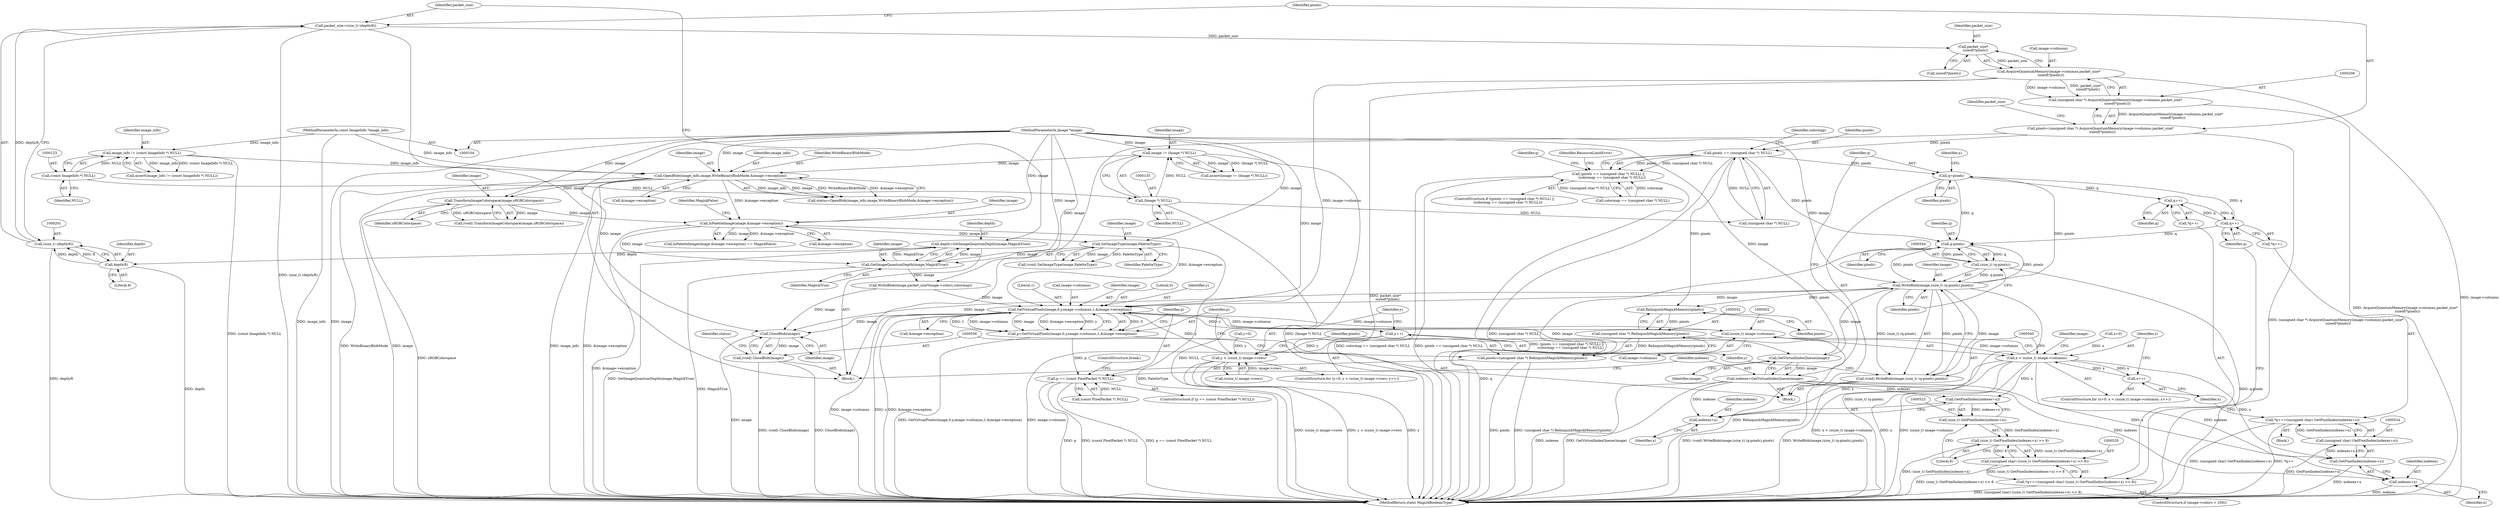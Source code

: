 digraph "0_ImageMagick_6233ef75bb973745ab1092b59aea8fe316f09074@API" {
"1000213" [label="(Call,packet_size*\n    sizeof(*pixels))"];
"1000198" [label="(Call,packet_size=(size_t) (depth/8))"];
"1000200" [label="(Call,(size_t) (depth/8))"];
"1000202" [label="(Call,depth/8)"];
"1000193" [label="(Call,depth=GetImageQuantumDepth(image,MagickTrue))"];
"1000195" [label="(Call,GetImageQuantumDepth(image,MagickTrue))"];
"1000181" [label="(Call,IsPaletteImage(image,&image->exception))"];
"1000176" [label="(Call,TransformImageColorspace(image,sRGBColorspace))"];
"1000160" [label="(Call,OpenBlob(image_info,image,WriteBinaryBlobMode,&image->exception))"];
"1000120" [label="(Call,image_info != (const ImageInfo *) NULL)"];
"1000105" [label="(MethodParameterIn,const ImageInfo *image_info)"];
"1000122" [label="(Call,(const ImageInfo *) NULL)"];
"1000132" [label="(Call,image != (Image *) NULL)"];
"1000106" [label="(MethodParameterIn,Image *image)"];
"1000134" [label="(Call,(Image *) NULL)"];
"1000190" [label="(Call,SetImageType(image,PaletteType))"];
"1000209" [label="(Call,AcquireQuantumMemory(image->columns,packet_size*\n    sizeof(*pixels)))"];
"1000207" [label="(Call,(unsigned char *) AcquireQuantumMemory(image->columns,packet_size*\n    sizeof(*pixels)))"];
"1000205" [label="(Call,pixels=(unsigned char *) AcquireQuantumMemory(image->columns,packet_size*\n    sizeof(*pixels)))"];
"1000245" [label="(Call,pixels == (unsigned char *) NULL)"];
"1000244" [label="(Call,(pixels == (unsigned char *) NULL) ||\n       (colormap == (unsigned char *) NULL))"];
"1000492" [label="(Call,q=pixels)"];
"1000517" [label="(Call,q++)"];
"1000531" [label="(Call,q++)"];
"1000545" [label="(Call,q-pixels)"];
"1000543" [label="(Call,(size_t) (q-pixels))"];
"1000541" [label="(Call,WriteBlob(image,(size_t) (q-pixels),pixels))"];
"1000469" [label="(Call,GetVirtualPixels(image,0,y,image->columns,1,&image->exception))"];
"1000464" [label="(Call,y++)"];
"1000457" [label="(Call,y < (ssize_t) image->rows)"];
"1000467" [label="(Call,p=GetVirtualPixels(image,0,y,image->columns,1,&image->exception))"];
"1000482" [label="(Call,p == (const PixelPacket *) NULL)"];
"1000490" [label="(Call,GetVirtualIndexQueue(image))"];
"1000488" [label="(Call,indexes=GetVirtualIndexQueue(image))"];
"1000524" [label="(Call,GetPixelIndex(indexes+x))"];
"1000522" [label="(Call,(size_t) GetPixelIndex(indexes+x))"];
"1000521" [label="(Call,(size_t) GetPixelIndex(indexes+x) >> 8)"];
"1000519" [label="(Call,(unsigned char) ((size_t) GetPixelIndex(indexes+x) >> 8))"];
"1000515" [label="(Call,*q++=(unsigned char) ((size_t) GetPixelIndex(indexes+x) >> 8))"];
"1000525" [label="(Call,indexes+x)"];
"1000535" [label="(Call,GetPixelIndex(indexes+x))"];
"1000533" [label="(Call,(unsigned char) GetPixelIndex(indexes+x))"];
"1000529" [label="(Call,*q++=(unsigned char) GetPixelIndex(indexes+x))"];
"1000536" [label="(Call,indexes+x)"];
"1000501" [label="(Call,(ssize_t) image->columns)"];
"1000499" [label="(Call,x < (ssize_t) image->columns)"];
"1000506" [label="(Call,x++)"];
"1000557" [label="(Call,CloseBlob(image))"];
"1000555" [label="(Call,(void) CloseBlob(image))"];
"1000539" [label="(Call,(void) WriteBlob(image,(size_t) (q-pixels),pixels))"];
"1000553" [label="(Call,RelinquishMagickMemory(pixels))"];
"1000551" [label="(Call,(unsigned char *) RelinquishMagickMemory(pixels))"];
"1000549" [label="(Call,pixels=(unsigned char *) RelinquishMagickMemory(pixels))"];
"1000501" [label="(Call,(ssize_t) image->columns)"];
"1000471" [label="(Literal,0)"];
"1000472" [label="(Identifier,y)"];
"1000484" [label="(Call,(const PixelPacket *) NULL)"];
"1000467" [label="(Call,p=GetVirtualPixels(image,0,y,image->columns,1,&image->exception))"];
"1000494" [label="(Identifier,pixels)"];
"1000488" [label="(Call,indexes=GetVirtualIndexQueue(image))"];
"1000133" [label="(Identifier,image)"];
"1000193" [label="(Call,depth=GetImageQuantumDepth(image,MagickTrue))"];
"1000174" [label="(Call,(void) TransformImageColorspace(image,sRGBColorspace))"];
"1000537" [label="(Identifier,indexes)"];
"1000499" [label="(Call,x < (ssize_t) image->columns)"];
"1000555" [label="(Call,(void) CloseBlob(image))"];
"1000519" [label="(Call,(unsigned char) ((size_t) GetPixelIndex(indexes+x) >> 8))"];
"1000209" [label="(Call,AcquireQuantumMemory(image->columns,packet_size*\n    sizeof(*pixels)))"];
"1000124" [label="(Identifier,NULL)"];
"1000247" [label="(Call,(unsigned char *) NULL)"];
"1000469" [label="(Call,GetVirtualPixels(image,0,y,image->columns,1,&image->exception))"];
"1000541" [label="(Call,WriteBlob(image,(size_t) (q-pixels),pixels))"];
"1000525" [label="(Call,indexes+x)"];
"1000194" [label="(Identifier,depth)"];
"1000489" [label="(Identifier,indexes)"];
"1000481" [label="(ControlStructure,if (p == (const PixelPacket *) NULL))"];
"1000512" [label="(Identifier,image)"];
"1000459" [label="(Call,(ssize_t) image->rows)"];
"1000182" [label="(Identifier,image)"];
"1000190" [label="(Call,SetImageType(image,PaletteType))"];
"1000162" [label="(Identifier,image)"];
"1000490" [label="(Call,GetVirtualIndexQueue(image))"];
"1000532" [label="(Identifier,q)"];
"1000492" [label="(Call,q=pixels)"];
"1000527" [label="(Identifier,x)"];
"1000495" [label="(ControlStructure,for (x=0; x < (ssize_t) image->columns; x++))"];
"1000454" [label="(Call,y=0)"];
"1000465" [label="(Identifier,y)"];
"1000542" [label="(Identifier,image)"];
"1000496" [label="(Call,x=0)"];
"1000487" [label="(ControlStructure,break;)"];
"1000160" [label="(Call,OpenBlob(image_info,image,WriteBinaryBlobMode,&image->exception))"];
"1000517" [label="(Call,q++)"];
"1000536" [label="(Call,indexes+x)"];
"1000508" [label="(Block,)"];
"1000531" [label="(Call,q++)"];
"1000515" [label="(Call,*q++=(unsigned char) ((size_t) GetPixelIndex(indexes+x) >> 8))"];
"1000245" [label="(Call,pixels == (unsigned char *) NULL)"];
"1000204" [label="(Literal,8)"];
"1000161" [label="(Identifier,image_info)"];
"1000215" [label="(Call,sizeof(*pixels))"];
"1000196" [label="(Identifier,image)"];
"1000181" [label="(Call,IsPaletteImage(image,&image->exception))"];
"1000191" [label="(Identifier,image)"];
"1000195" [label="(Call,GetImageQuantumDepth(image,MagickTrue))"];
"1000164" [label="(Call,&image->exception)"];
"1000477" [label="(Call,&image->exception)"];
"1000506" [label="(Call,x++)"];
"1000476" [label="(Literal,1)"];
"1000550" [label="(Identifier,pixels)"];
"1000539" [label="(Call,(void) WriteBlob(image,(size_t) (q-pixels),pixels))"];
"1000473" [label="(Call,image->columns)"];
"1000203" [label="(Identifier,depth)"];
"1000192" [label="(Identifier,PaletteType)"];
"1000251" [label="(Identifier,colormap)"];
"1000205" [label="(Call,pixels=(unsigned char *) AcquireQuantumMemory(image->columns,packet_size*\n    sizeof(*pixels)))"];
"1000256" [label="(Identifier,ResourceLimitError)"];
"1000158" [label="(Call,status=OpenBlob(image_info,image,WriteBinaryBlobMode,&image->exception))"];
"1000202" [label="(Call,depth/8)"];
"1000482" [label="(Call,p == (const PixelPacket *) NULL)"];
"1000122" [label="(Call,(const ImageInfo *) NULL)"];
"1000210" [label="(Call,image->columns)"];
"1000493" [label="(Identifier,q)"];
"1000180" [label="(Call,IsPaletteImage(image,&image->exception) == MagickFalse)"];
"1000521" [label="(Call,(size_t) GetPixelIndex(indexes+x) >> 8)"];
"1000134" [label="(Call,(Image *) NULL)"];
"1000530" [label="(Call,*q++)"];
"1000561" [label="(MethodReturn,static MagickBooleanType)"];
"1000509" [label="(ControlStructure,if (image->colors > 256))"];
"1000214" [label="(Identifier,packet_size)"];
"1000219" [label="(Identifier,packet_size)"];
"1000470" [label="(Identifier,image)"];
"1000526" [label="(Identifier,indexes)"];
"1000507" [label="(Identifier,x)"];
"1000246" [label="(Identifier,pixels)"];
"1000243" [label="(ControlStructure,if ((pixels == (unsigned char *) NULL) ||\n       (colormap == (unsigned char *) NULL)))"];
"1000120" [label="(Call,image_info != (const ImageInfo *) NULL)"];
"1000524" [label="(Call,GetPixelIndex(indexes+x))"];
"1000538" [label="(Identifier,x)"];
"1000547" [label="(Identifier,pixels)"];
"1000528" [label="(Literal,8)"];
"1000198" [label="(Call,packet_size=(size_t) (depth/8))"];
"1000497" [label="(Identifier,x)"];
"1000163" [label="(Identifier,WriteBinaryBlobMode)"];
"1000458" [label="(Identifier,y)"];
"1000259" [label="(Identifier,q)"];
"1000560" [label="(Identifier,status)"];
"1000121" [label="(Identifier,image_info)"];
"1000516" [label="(Call,*q++)"];
"1000119" [label="(Call,assert(image_info != (const ImageInfo *) NULL))"];
"1000183" [label="(Call,&image->exception)"];
"1000466" [label="(Block,)"];
"1000206" [label="(Identifier,pixels)"];
"1000453" [label="(ControlStructure,for (y=0; y < (ssize_t) image->rows; y++))"];
"1000106" [label="(MethodParameterIn,Image *image)"];
"1000500" [label="(Identifier,x)"];
"1000558" [label="(Identifier,image)"];
"1000551" [label="(Call,(unsigned char *) RelinquishMagickMemory(pixels))"];
"1000554" [label="(Identifier,pixels)"];
"1000503" [label="(Call,image->columns)"];
"1000491" [label="(Identifier,image)"];
"1000543" [label="(Call,(size_t) (q-pixels))"];
"1000136" [label="(Identifier,NULL)"];
"1000518" [label="(Identifier,q)"];
"1000213" [label="(Call,packet_size*\n    sizeof(*pixels))"];
"1000548" [label="(Identifier,pixels)"];
"1000545" [label="(Call,q-pixels)"];
"1000439" [label="(Call,WriteBlob(image,packet_size*image->colors,colormap))"];
"1000107" [label="(Block,)"];
"1000553" [label="(Call,RelinquishMagickMemory(pixels))"];
"1000178" [label="(Identifier,sRGBColorspace)"];
"1000522" [label="(Call,(size_t) GetPixelIndex(indexes+x))"];
"1000132" [label="(Call,image != (Image *) NULL)"];
"1000199" [label="(Identifier,packet_size)"];
"1000177" [label="(Identifier,image)"];
"1000188" [label="(Call,(void) SetImageType(image,PaletteType))"];
"1000464" [label="(Call,y++)"];
"1000535" [label="(Call,GetPixelIndex(indexes+x))"];
"1000187" [label="(Identifier,MagickFalse)"];
"1000533" [label="(Call,(unsigned char) GetPixelIndex(indexes+x))"];
"1000131" [label="(Call,assert(image != (Image *) NULL))"];
"1000200" [label="(Call,(size_t) (depth/8))"];
"1000483" [label="(Identifier,p)"];
"1000207" [label="(Call,(unsigned char *) AcquireQuantumMemory(image->columns,packet_size*\n    sizeof(*pixels)))"];
"1000546" [label="(Identifier,q)"];
"1000176" [label="(Call,TransformImageColorspace(image,sRGBColorspace))"];
"1000244" [label="(Call,(pixels == (unsigned char *) NULL) ||\n       (colormap == (unsigned char *) NULL))"];
"1000197" [label="(Identifier,MagickTrue)"];
"1000468" [label="(Identifier,p)"];
"1000557" [label="(Call,CloseBlob(image))"];
"1000250" [label="(Call,colormap == (unsigned char *) NULL)"];
"1000549" [label="(Call,pixels=(unsigned char *) RelinquishMagickMemory(pixels))"];
"1000529" [label="(Call,*q++=(unsigned char) GetPixelIndex(indexes+x))"];
"1000105" [label="(MethodParameterIn,const ImageInfo *image_info)"];
"1000457" [label="(Call,y < (ssize_t) image->rows)"];
"1000213" -> "1000209"  [label="AST: "];
"1000213" -> "1000215"  [label="CFG: "];
"1000214" -> "1000213"  [label="AST: "];
"1000215" -> "1000213"  [label="AST: "];
"1000209" -> "1000213"  [label="CFG: "];
"1000213" -> "1000209"  [label="DDG: packet_size"];
"1000198" -> "1000213"  [label="DDG: packet_size"];
"1000198" -> "1000107"  [label="AST: "];
"1000198" -> "1000200"  [label="CFG: "];
"1000199" -> "1000198"  [label="AST: "];
"1000200" -> "1000198"  [label="AST: "];
"1000206" -> "1000198"  [label="CFG: "];
"1000198" -> "1000561"  [label="DDG: (size_t) (depth/8)"];
"1000200" -> "1000198"  [label="DDG: depth/8"];
"1000200" -> "1000202"  [label="CFG: "];
"1000201" -> "1000200"  [label="AST: "];
"1000202" -> "1000200"  [label="AST: "];
"1000200" -> "1000561"  [label="DDG: depth/8"];
"1000202" -> "1000200"  [label="DDG: depth"];
"1000202" -> "1000200"  [label="DDG: 8"];
"1000202" -> "1000204"  [label="CFG: "];
"1000203" -> "1000202"  [label="AST: "];
"1000204" -> "1000202"  [label="AST: "];
"1000202" -> "1000561"  [label="DDG: depth"];
"1000193" -> "1000202"  [label="DDG: depth"];
"1000193" -> "1000107"  [label="AST: "];
"1000193" -> "1000195"  [label="CFG: "];
"1000194" -> "1000193"  [label="AST: "];
"1000195" -> "1000193"  [label="AST: "];
"1000199" -> "1000193"  [label="CFG: "];
"1000193" -> "1000561"  [label="DDG: GetImageQuantumDepth(image,MagickTrue)"];
"1000195" -> "1000193"  [label="DDG: image"];
"1000195" -> "1000193"  [label="DDG: MagickTrue"];
"1000195" -> "1000197"  [label="CFG: "];
"1000196" -> "1000195"  [label="AST: "];
"1000197" -> "1000195"  [label="AST: "];
"1000195" -> "1000561"  [label="DDG: MagickTrue"];
"1000181" -> "1000195"  [label="DDG: image"];
"1000190" -> "1000195"  [label="DDG: image"];
"1000106" -> "1000195"  [label="DDG: image"];
"1000195" -> "1000439"  [label="DDG: image"];
"1000181" -> "1000180"  [label="AST: "];
"1000181" -> "1000183"  [label="CFG: "];
"1000182" -> "1000181"  [label="AST: "];
"1000183" -> "1000181"  [label="AST: "];
"1000187" -> "1000181"  [label="CFG: "];
"1000181" -> "1000561"  [label="DDG: &image->exception"];
"1000181" -> "1000180"  [label="DDG: image"];
"1000181" -> "1000180"  [label="DDG: &image->exception"];
"1000176" -> "1000181"  [label="DDG: image"];
"1000106" -> "1000181"  [label="DDG: image"];
"1000160" -> "1000181"  [label="DDG: &image->exception"];
"1000181" -> "1000190"  [label="DDG: image"];
"1000181" -> "1000469"  [label="DDG: &image->exception"];
"1000176" -> "1000174"  [label="AST: "];
"1000176" -> "1000178"  [label="CFG: "];
"1000177" -> "1000176"  [label="AST: "];
"1000178" -> "1000176"  [label="AST: "];
"1000174" -> "1000176"  [label="CFG: "];
"1000176" -> "1000561"  [label="DDG: sRGBColorspace"];
"1000176" -> "1000174"  [label="DDG: image"];
"1000176" -> "1000174"  [label="DDG: sRGBColorspace"];
"1000160" -> "1000176"  [label="DDG: image"];
"1000106" -> "1000176"  [label="DDG: image"];
"1000160" -> "1000158"  [label="AST: "];
"1000160" -> "1000164"  [label="CFG: "];
"1000161" -> "1000160"  [label="AST: "];
"1000162" -> "1000160"  [label="AST: "];
"1000163" -> "1000160"  [label="AST: "];
"1000164" -> "1000160"  [label="AST: "];
"1000158" -> "1000160"  [label="CFG: "];
"1000160" -> "1000561"  [label="DDG: &image->exception"];
"1000160" -> "1000561"  [label="DDG: WriteBinaryBlobMode"];
"1000160" -> "1000561"  [label="DDG: image"];
"1000160" -> "1000561"  [label="DDG: image_info"];
"1000160" -> "1000158"  [label="DDG: image_info"];
"1000160" -> "1000158"  [label="DDG: image"];
"1000160" -> "1000158"  [label="DDG: WriteBinaryBlobMode"];
"1000160" -> "1000158"  [label="DDG: &image->exception"];
"1000120" -> "1000160"  [label="DDG: image_info"];
"1000105" -> "1000160"  [label="DDG: image_info"];
"1000132" -> "1000160"  [label="DDG: image"];
"1000106" -> "1000160"  [label="DDG: image"];
"1000120" -> "1000119"  [label="AST: "];
"1000120" -> "1000122"  [label="CFG: "];
"1000121" -> "1000120"  [label="AST: "];
"1000122" -> "1000120"  [label="AST: "];
"1000119" -> "1000120"  [label="CFG: "];
"1000120" -> "1000561"  [label="DDG: (const ImageInfo *) NULL"];
"1000120" -> "1000119"  [label="DDG: image_info"];
"1000120" -> "1000119"  [label="DDG: (const ImageInfo *) NULL"];
"1000105" -> "1000120"  [label="DDG: image_info"];
"1000122" -> "1000120"  [label="DDG: NULL"];
"1000105" -> "1000104"  [label="AST: "];
"1000105" -> "1000561"  [label="DDG: image_info"];
"1000122" -> "1000124"  [label="CFG: "];
"1000123" -> "1000122"  [label="AST: "];
"1000124" -> "1000122"  [label="AST: "];
"1000122" -> "1000134"  [label="DDG: NULL"];
"1000132" -> "1000131"  [label="AST: "];
"1000132" -> "1000134"  [label="CFG: "];
"1000133" -> "1000132"  [label="AST: "];
"1000134" -> "1000132"  [label="AST: "];
"1000131" -> "1000132"  [label="CFG: "];
"1000132" -> "1000561"  [label="DDG: (Image *) NULL"];
"1000132" -> "1000131"  [label="DDG: image"];
"1000132" -> "1000131"  [label="DDG: (Image *) NULL"];
"1000106" -> "1000132"  [label="DDG: image"];
"1000134" -> "1000132"  [label="DDG: NULL"];
"1000106" -> "1000104"  [label="AST: "];
"1000106" -> "1000561"  [label="DDG: image"];
"1000106" -> "1000190"  [label="DDG: image"];
"1000106" -> "1000439"  [label="DDG: image"];
"1000106" -> "1000469"  [label="DDG: image"];
"1000106" -> "1000490"  [label="DDG: image"];
"1000106" -> "1000541"  [label="DDG: image"];
"1000106" -> "1000557"  [label="DDG: image"];
"1000134" -> "1000136"  [label="CFG: "];
"1000135" -> "1000134"  [label="AST: "];
"1000136" -> "1000134"  [label="AST: "];
"1000134" -> "1000561"  [label="DDG: NULL"];
"1000134" -> "1000247"  [label="DDG: NULL"];
"1000190" -> "1000188"  [label="AST: "];
"1000190" -> "1000192"  [label="CFG: "];
"1000191" -> "1000190"  [label="AST: "];
"1000192" -> "1000190"  [label="AST: "];
"1000188" -> "1000190"  [label="CFG: "];
"1000190" -> "1000561"  [label="DDG: PaletteType"];
"1000190" -> "1000188"  [label="DDG: image"];
"1000190" -> "1000188"  [label="DDG: PaletteType"];
"1000209" -> "1000207"  [label="AST: "];
"1000210" -> "1000209"  [label="AST: "];
"1000207" -> "1000209"  [label="CFG: "];
"1000209" -> "1000561"  [label="DDG: image->columns"];
"1000209" -> "1000561"  [label="DDG: packet_size*\n    sizeof(*pixels)"];
"1000209" -> "1000207"  [label="DDG: image->columns"];
"1000209" -> "1000207"  [label="DDG: packet_size*\n    sizeof(*pixels)"];
"1000209" -> "1000469"  [label="DDG: image->columns"];
"1000207" -> "1000205"  [label="AST: "];
"1000208" -> "1000207"  [label="AST: "];
"1000205" -> "1000207"  [label="CFG: "];
"1000207" -> "1000561"  [label="DDG: AcquireQuantumMemory(image->columns,packet_size*\n    sizeof(*pixels))"];
"1000207" -> "1000205"  [label="DDG: AcquireQuantumMemory(image->columns,packet_size*\n    sizeof(*pixels))"];
"1000205" -> "1000107"  [label="AST: "];
"1000206" -> "1000205"  [label="AST: "];
"1000219" -> "1000205"  [label="CFG: "];
"1000205" -> "1000561"  [label="DDG: (unsigned char *) AcquireQuantumMemory(image->columns,packet_size*\n    sizeof(*pixels))"];
"1000205" -> "1000245"  [label="DDG: pixels"];
"1000245" -> "1000244"  [label="AST: "];
"1000245" -> "1000247"  [label="CFG: "];
"1000246" -> "1000245"  [label="AST: "];
"1000247" -> "1000245"  [label="AST: "];
"1000251" -> "1000245"  [label="CFG: "];
"1000244" -> "1000245"  [label="CFG: "];
"1000245" -> "1000561"  [label="DDG: (unsigned char *) NULL"];
"1000245" -> "1000244"  [label="DDG: pixels"];
"1000245" -> "1000244"  [label="DDG: (unsigned char *) NULL"];
"1000247" -> "1000245"  [label="DDG: NULL"];
"1000245" -> "1000492"  [label="DDG: pixels"];
"1000245" -> "1000545"  [label="DDG: pixels"];
"1000245" -> "1000553"  [label="DDG: pixels"];
"1000244" -> "1000243"  [label="AST: "];
"1000244" -> "1000250"  [label="CFG: "];
"1000250" -> "1000244"  [label="AST: "];
"1000256" -> "1000244"  [label="CFG: "];
"1000259" -> "1000244"  [label="CFG: "];
"1000244" -> "1000561"  [label="DDG: (pixels == (unsigned char *) NULL) ||\n       (colormap == (unsigned char *) NULL)"];
"1000244" -> "1000561"  [label="DDG: colormap == (unsigned char *) NULL"];
"1000244" -> "1000561"  [label="DDG: pixels == (unsigned char *) NULL"];
"1000250" -> "1000244"  [label="DDG: colormap"];
"1000250" -> "1000244"  [label="DDG: (unsigned char *) NULL"];
"1000492" -> "1000466"  [label="AST: "];
"1000492" -> "1000494"  [label="CFG: "];
"1000493" -> "1000492"  [label="AST: "];
"1000494" -> "1000492"  [label="AST: "];
"1000497" -> "1000492"  [label="CFG: "];
"1000541" -> "1000492"  [label="DDG: pixels"];
"1000492" -> "1000517"  [label="DDG: q"];
"1000492" -> "1000531"  [label="DDG: q"];
"1000492" -> "1000545"  [label="DDG: q"];
"1000517" -> "1000516"  [label="AST: "];
"1000517" -> "1000518"  [label="CFG: "];
"1000518" -> "1000517"  [label="AST: "];
"1000516" -> "1000517"  [label="CFG: "];
"1000531" -> "1000517"  [label="DDG: q"];
"1000517" -> "1000531"  [label="DDG: q"];
"1000531" -> "1000530"  [label="AST: "];
"1000531" -> "1000532"  [label="CFG: "];
"1000532" -> "1000531"  [label="AST: "];
"1000530" -> "1000531"  [label="CFG: "];
"1000531" -> "1000545"  [label="DDG: q"];
"1000545" -> "1000543"  [label="AST: "];
"1000545" -> "1000547"  [label="CFG: "];
"1000546" -> "1000545"  [label="AST: "];
"1000547" -> "1000545"  [label="AST: "];
"1000543" -> "1000545"  [label="CFG: "];
"1000545" -> "1000561"  [label="DDG: q"];
"1000545" -> "1000543"  [label="DDG: q"];
"1000545" -> "1000543"  [label="DDG: pixels"];
"1000541" -> "1000545"  [label="DDG: pixels"];
"1000545" -> "1000541"  [label="DDG: pixels"];
"1000543" -> "1000541"  [label="AST: "];
"1000544" -> "1000543"  [label="AST: "];
"1000548" -> "1000543"  [label="CFG: "];
"1000543" -> "1000561"  [label="DDG: q-pixels"];
"1000543" -> "1000541"  [label="DDG: q-pixels"];
"1000541" -> "1000539"  [label="AST: "];
"1000541" -> "1000548"  [label="CFG: "];
"1000542" -> "1000541"  [label="AST: "];
"1000548" -> "1000541"  [label="AST: "];
"1000539" -> "1000541"  [label="CFG: "];
"1000541" -> "1000561"  [label="DDG: (size_t) (q-pixels)"];
"1000541" -> "1000469"  [label="DDG: image"];
"1000541" -> "1000539"  [label="DDG: image"];
"1000541" -> "1000539"  [label="DDG: (size_t) (q-pixels)"];
"1000541" -> "1000539"  [label="DDG: pixels"];
"1000490" -> "1000541"  [label="DDG: image"];
"1000541" -> "1000553"  [label="DDG: pixels"];
"1000541" -> "1000557"  [label="DDG: image"];
"1000469" -> "1000467"  [label="AST: "];
"1000469" -> "1000477"  [label="CFG: "];
"1000470" -> "1000469"  [label="AST: "];
"1000471" -> "1000469"  [label="AST: "];
"1000472" -> "1000469"  [label="AST: "];
"1000473" -> "1000469"  [label="AST: "];
"1000476" -> "1000469"  [label="AST: "];
"1000477" -> "1000469"  [label="AST: "];
"1000467" -> "1000469"  [label="CFG: "];
"1000469" -> "1000561"  [label="DDG: y"];
"1000469" -> "1000561"  [label="DDG: &image->exception"];
"1000469" -> "1000561"  [label="DDG: image->columns"];
"1000469" -> "1000464"  [label="DDG: y"];
"1000469" -> "1000467"  [label="DDG: 0"];
"1000469" -> "1000467"  [label="DDG: 1"];
"1000469" -> "1000467"  [label="DDG: image->columns"];
"1000469" -> "1000467"  [label="DDG: image"];
"1000469" -> "1000467"  [label="DDG: &image->exception"];
"1000469" -> "1000467"  [label="DDG: y"];
"1000439" -> "1000469"  [label="DDG: image"];
"1000457" -> "1000469"  [label="DDG: y"];
"1000501" -> "1000469"  [label="DDG: image->columns"];
"1000469" -> "1000490"  [label="DDG: image"];
"1000469" -> "1000501"  [label="DDG: image->columns"];
"1000469" -> "1000557"  [label="DDG: image"];
"1000464" -> "1000453"  [label="AST: "];
"1000464" -> "1000465"  [label="CFG: "];
"1000465" -> "1000464"  [label="AST: "];
"1000458" -> "1000464"  [label="CFG: "];
"1000464" -> "1000457"  [label="DDG: y"];
"1000457" -> "1000453"  [label="AST: "];
"1000457" -> "1000459"  [label="CFG: "];
"1000458" -> "1000457"  [label="AST: "];
"1000459" -> "1000457"  [label="AST: "];
"1000468" -> "1000457"  [label="CFG: "];
"1000550" -> "1000457"  [label="CFG: "];
"1000457" -> "1000561"  [label="DDG: (ssize_t) image->rows"];
"1000457" -> "1000561"  [label="DDG: y < (ssize_t) image->rows"];
"1000457" -> "1000561"  [label="DDG: y"];
"1000454" -> "1000457"  [label="DDG: y"];
"1000459" -> "1000457"  [label="DDG: image->rows"];
"1000467" -> "1000466"  [label="AST: "];
"1000468" -> "1000467"  [label="AST: "];
"1000483" -> "1000467"  [label="CFG: "];
"1000467" -> "1000561"  [label="DDG: GetVirtualPixels(image,0,y,image->columns,1,&image->exception)"];
"1000467" -> "1000482"  [label="DDG: p"];
"1000482" -> "1000481"  [label="AST: "];
"1000482" -> "1000484"  [label="CFG: "];
"1000483" -> "1000482"  [label="AST: "];
"1000484" -> "1000482"  [label="AST: "];
"1000487" -> "1000482"  [label="CFG: "];
"1000489" -> "1000482"  [label="CFG: "];
"1000482" -> "1000561"  [label="DDG: p"];
"1000482" -> "1000561"  [label="DDG: (const PixelPacket *) NULL"];
"1000482" -> "1000561"  [label="DDG: p == (const PixelPacket *) NULL"];
"1000484" -> "1000482"  [label="DDG: NULL"];
"1000490" -> "1000488"  [label="AST: "];
"1000490" -> "1000491"  [label="CFG: "];
"1000491" -> "1000490"  [label="AST: "];
"1000488" -> "1000490"  [label="CFG: "];
"1000490" -> "1000488"  [label="DDG: image"];
"1000488" -> "1000466"  [label="AST: "];
"1000489" -> "1000488"  [label="AST: "];
"1000493" -> "1000488"  [label="CFG: "];
"1000488" -> "1000561"  [label="DDG: indexes"];
"1000488" -> "1000561"  [label="DDG: GetVirtualIndexQueue(image)"];
"1000488" -> "1000524"  [label="DDG: indexes"];
"1000488" -> "1000525"  [label="DDG: indexes"];
"1000488" -> "1000535"  [label="DDG: indexes"];
"1000488" -> "1000536"  [label="DDG: indexes"];
"1000524" -> "1000522"  [label="AST: "];
"1000524" -> "1000525"  [label="CFG: "];
"1000525" -> "1000524"  [label="AST: "];
"1000522" -> "1000524"  [label="CFG: "];
"1000524" -> "1000522"  [label="DDG: indexes+x"];
"1000499" -> "1000524"  [label="DDG: x"];
"1000522" -> "1000521"  [label="AST: "];
"1000523" -> "1000522"  [label="AST: "];
"1000528" -> "1000522"  [label="CFG: "];
"1000522" -> "1000521"  [label="DDG: GetPixelIndex(indexes+x)"];
"1000521" -> "1000519"  [label="AST: "];
"1000521" -> "1000528"  [label="CFG: "];
"1000528" -> "1000521"  [label="AST: "];
"1000519" -> "1000521"  [label="CFG: "];
"1000521" -> "1000561"  [label="DDG: (size_t) GetPixelIndex(indexes+x)"];
"1000521" -> "1000519"  [label="DDG: (size_t) GetPixelIndex(indexes+x)"];
"1000521" -> "1000519"  [label="DDG: 8"];
"1000519" -> "1000515"  [label="AST: "];
"1000520" -> "1000519"  [label="AST: "];
"1000515" -> "1000519"  [label="CFG: "];
"1000519" -> "1000561"  [label="DDG: (size_t) GetPixelIndex(indexes+x) >> 8"];
"1000519" -> "1000515"  [label="DDG: (size_t) GetPixelIndex(indexes+x) >> 8"];
"1000515" -> "1000509"  [label="AST: "];
"1000516" -> "1000515"  [label="AST: "];
"1000532" -> "1000515"  [label="CFG: "];
"1000515" -> "1000561"  [label="DDG: (unsigned char) ((size_t) GetPixelIndex(indexes+x) >> 8)"];
"1000525" -> "1000527"  [label="CFG: "];
"1000526" -> "1000525"  [label="AST: "];
"1000527" -> "1000525"  [label="AST: "];
"1000499" -> "1000525"  [label="DDG: x"];
"1000535" -> "1000533"  [label="AST: "];
"1000535" -> "1000536"  [label="CFG: "];
"1000536" -> "1000535"  [label="AST: "];
"1000533" -> "1000535"  [label="CFG: "];
"1000535" -> "1000561"  [label="DDG: indexes+x"];
"1000535" -> "1000533"  [label="DDG: indexes+x"];
"1000499" -> "1000535"  [label="DDG: x"];
"1000533" -> "1000529"  [label="AST: "];
"1000534" -> "1000533"  [label="AST: "];
"1000529" -> "1000533"  [label="CFG: "];
"1000533" -> "1000561"  [label="DDG: GetPixelIndex(indexes+x)"];
"1000533" -> "1000529"  [label="DDG: GetPixelIndex(indexes+x)"];
"1000529" -> "1000508"  [label="AST: "];
"1000530" -> "1000529"  [label="AST: "];
"1000507" -> "1000529"  [label="CFG: "];
"1000529" -> "1000561"  [label="DDG: (unsigned char) GetPixelIndex(indexes+x)"];
"1000529" -> "1000561"  [label="DDG: *q++"];
"1000536" -> "1000538"  [label="CFG: "];
"1000537" -> "1000536"  [label="AST: "];
"1000538" -> "1000536"  [label="AST: "];
"1000536" -> "1000561"  [label="DDG: indexes"];
"1000499" -> "1000536"  [label="DDG: x"];
"1000501" -> "1000499"  [label="AST: "];
"1000501" -> "1000503"  [label="CFG: "];
"1000502" -> "1000501"  [label="AST: "];
"1000503" -> "1000501"  [label="AST: "];
"1000499" -> "1000501"  [label="CFG: "];
"1000501" -> "1000561"  [label="DDG: image->columns"];
"1000501" -> "1000499"  [label="DDG: image->columns"];
"1000499" -> "1000495"  [label="AST: "];
"1000500" -> "1000499"  [label="AST: "];
"1000512" -> "1000499"  [label="CFG: "];
"1000540" -> "1000499"  [label="CFG: "];
"1000499" -> "1000561"  [label="DDG: x < (ssize_t) image->columns"];
"1000499" -> "1000561"  [label="DDG: x"];
"1000499" -> "1000561"  [label="DDG: (ssize_t) image->columns"];
"1000506" -> "1000499"  [label="DDG: x"];
"1000496" -> "1000499"  [label="DDG: x"];
"1000499" -> "1000506"  [label="DDG: x"];
"1000506" -> "1000495"  [label="AST: "];
"1000506" -> "1000507"  [label="CFG: "];
"1000507" -> "1000506"  [label="AST: "];
"1000500" -> "1000506"  [label="CFG: "];
"1000557" -> "1000555"  [label="AST: "];
"1000557" -> "1000558"  [label="CFG: "];
"1000558" -> "1000557"  [label="AST: "];
"1000555" -> "1000557"  [label="CFG: "];
"1000557" -> "1000561"  [label="DDG: image"];
"1000557" -> "1000555"  [label="DDG: image"];
"1000439" -> "1000557"  [label="DDG: image"];
"1000555" -> "1000107"  [label="AST: "];
"1000556" -> "1000555"  [label="AST: "];
"1000560" -> "1000555"  [label="CFG: "];
"1000555" -> "1000561"  [label="DDG: CloseBlob(image)"];
"1000555" -> "1000561"  [label="DDG: (void) CloseBlob(image)"];
"1000539" -> "1000466"  [label="AST: "];
"1000540" -> "1000539"  [label="AST: "];
"1000465" -> "1000539"  [label="CFG: "];
"1000539" -> "1000561"  [label="DDG: (void) WriteBlob(image,(size_t) (q-pixels),pixels)"];
"1000539" -> "1000561"  [label="DDG: WriteBlob(image,(size_t) (q-pixels),pixels)"];
"1000553" -> "1000551"  [label="AST: "];
"1000553" -> "1000554"  [label="CFG: "];
"1000554" -> "1000553"  [label="AST: "];
"1000551" -> "1000553"  [label="CFG: "];
"1000553" -> "1000551"  [label="DDG: pixels"];
"1000551" -> "1000549"  [label="AST: "];
"1000552" -> "1000551"  [label="AST: "];
"1000549" -> "1000551"  [label="CFG: "];
"1000551" -> "1000561"  [label="DDG: RelinquishMagickMemory(pixels)"];
"1000551" -> "1000549"  [label="DDG: RelinquishMagickMemory(pixels)"];
"1000549" -> "1000107"  [label="AST: "];
"1000550" -> "1000549"  [label="AST: "];
"1000556" -> "1000549"  [label="CFG: "];
"1000549" -> "1000561"  [label="DDG: pixels"];
"1000549" -> "1000561"  [label="DDG: (unsigned char *) RelinquishMagickMemory(pixels)"];
}
